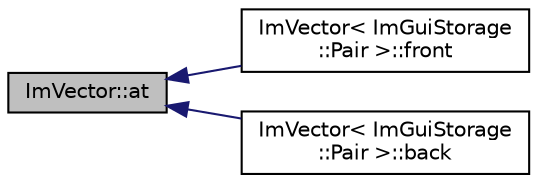 digraph "ImVector::at"
{
 // INTERACTIVE_SVG=YES
  edge [fontname="Helvetica",fontsize="10",labelfontname="Helvetica",labelfontsize="10"];
  node [fontname="Helvetica",fontsize="10",shape=record];
  rankdir="LR";
  Node1 [label="ImVector::at",height=0.2,width=0.4,color="black", fillcolor="grey75", style="filled" fontcolor="black"];
  Node1 -> Node2 [dir="back",color="midnightblue",fontsize="10",style="solid",fontname="Helvetica"];
  Node2 [label="ImVector\< ImGuiStorage\l::Pair \>::front",height=0.2,width=0.4,color="black", fillcolor="white", style="filled",URL="$class_im_vector.html#a5b0108d6b1a4a11609723f8305fb9011"];
  Node1 -> Node3 [dir="back",color="midnightblue",fontsize="10",style="solid",fontname="Helvetica"];
  Node3 [label="ImVector\< ImGuiStorage\l::Pair \>::back",height=0.2,width=0.4,color="black", fillcolor="white", style="filled",URL="$class_im_vector.html#a3e4424d3fca190894598a6575f9d2401"];
}
